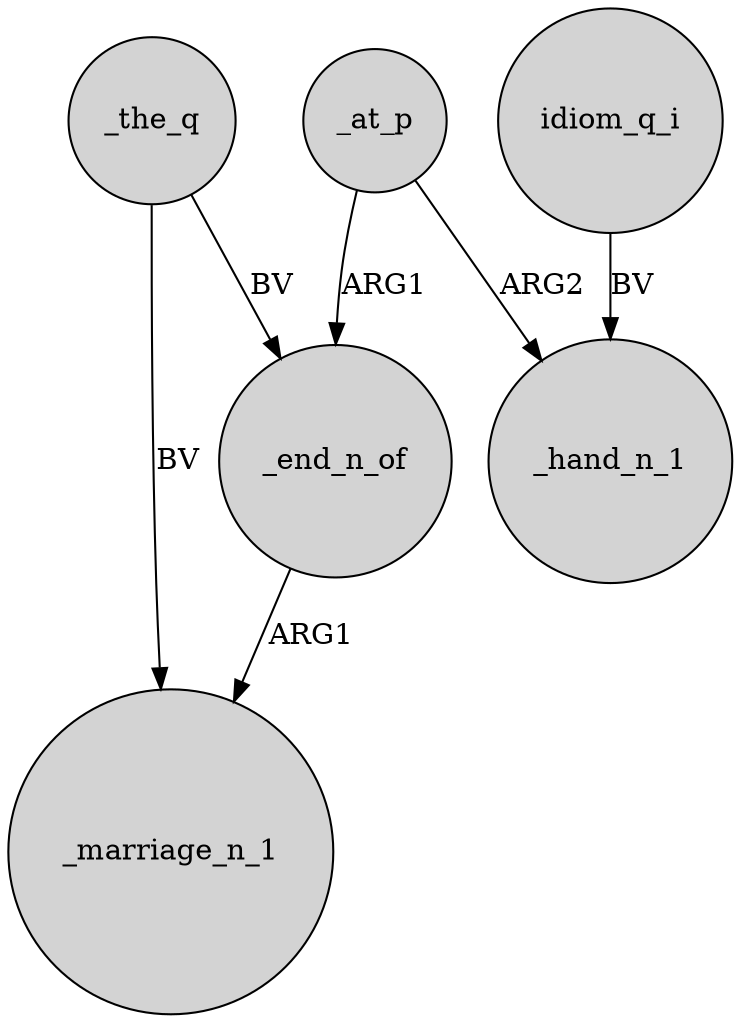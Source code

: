 digraph {
	node [shape=circle style=filled]
	_end_n_of -> _marriage_n_1 [label=ARG1]
	_the_q -> _marriage_n_1 [label=BV]
	_at_p -> _end_n_of [label=ARG1]
	idiom_q_i -> _hand_n_1 [label=BV]
	_the_q -> _end_n_of [label=BV]
	_at_p -> _hand_n_1 [label=ARG2]
}
